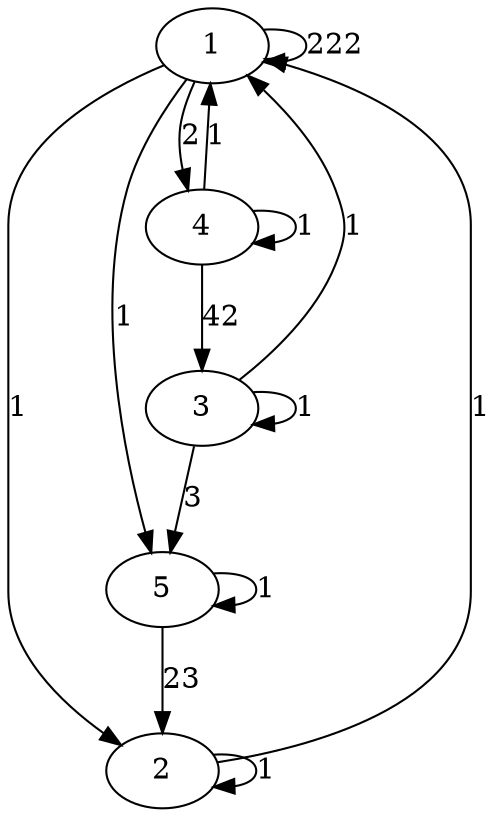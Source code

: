 diGraph G{
"1"->"1"[label="222"];
"1"->"2"[label="1"];
"1"->"4"[label="2"];
"1"->"5"[label="1"];
"2"->"1"[label="1"];
"2"->"2"[label="1"];
"3"->"1"[label="1"];
"3"->"3"[label="1"];
"3"->"5"[label="3"];
"4"->"1"[label="1"];
"4"->"3"[label="42"];
"4"->"4"[label="1"];
"5"->"2"[label="23"];
"5"->"5"[label="1"];
}
